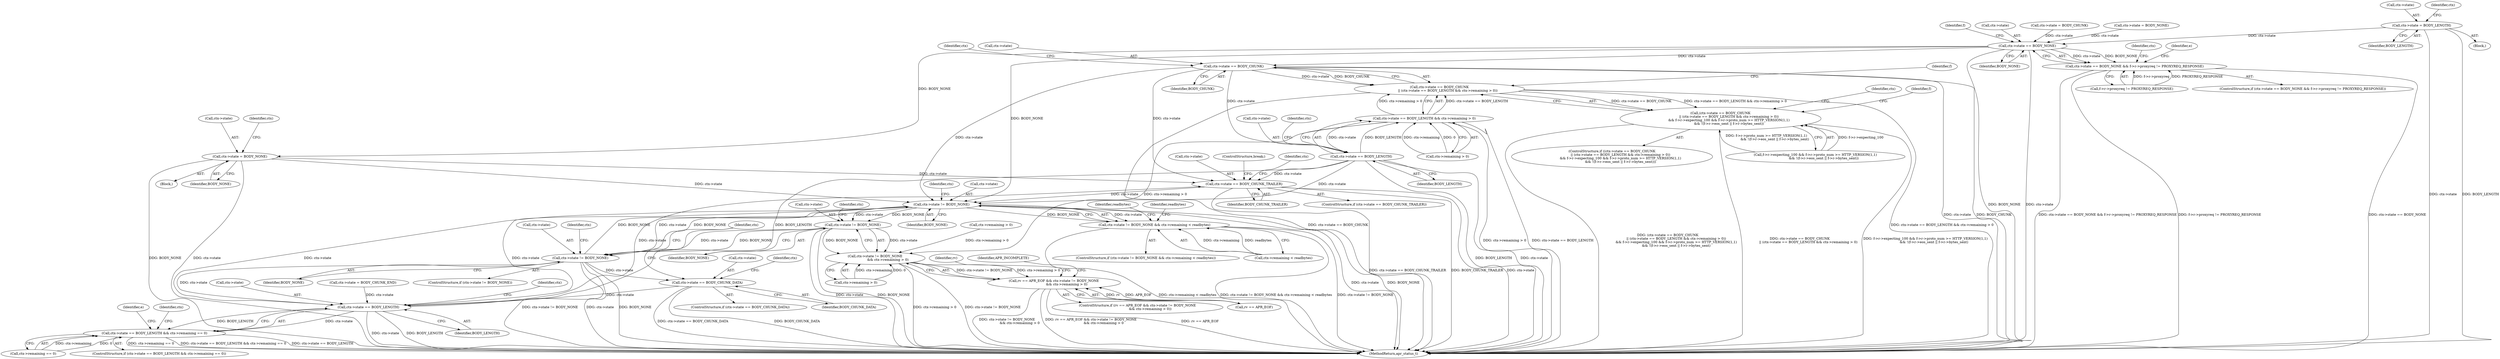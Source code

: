 digraph "0_httpd_e427c41257957b57036d5a549b260b6185d1dd73@pointer" {
"1000291" [label="(Call,ctx->state = BODY_LENGTH)"];
"1000344" [label="(Call,ctx->state == BODY_NONE)"];
"1000343" [label="(Call,ctx->state == BODY_NONE && f->r->proxyreq != PROXYREQ_RESPONSE)"];
"1000378" [label="(Call,ctx->state == BODY_CHUNK)"];
"1000377" [label="(Call,ctx->state == BODY_CHUNK\n                || (ctx->state == BODY_LENGTH && ctx->remaining > 0))"];
"1000376" [label="(Call,(ctx->state == BODY_CHUNK\n                || (ctx->state == BODY_LENGTH && ctx->remaining > 0))\n                && f->r->expecting_100 && f->r->proto_num >= HTTP_VERSION(1,1)\n                && !(f->r->eos_sent || f->r->bytes_sent))"];
"1000384" [label="(Call,ctx->state == BODY_LENGTH)"];
"1000383" [label="(Call,ctx->state == BODY_LENGTH && ctx->remaining > 0)"];
"1000736" [label="(Call,ctx->state != BODY_NONE\n                        && ctx->remaining > 0)"];
"1000732" [label="(Call,rv == APR_EOF && ctx->state != BODY_NONE\n                        && ctx->remaining > 0)"];
"1000660" [label="(Call,ctx->state == BODY_CHUNK_TRAILER)"];
"1000683" [label="(Call,ctx->state != BODY_NONE)"];
"1000682" [label="(Call,ctx->state != BODY_NONE && ctx->remaining < readbytes)"];
"1000737" [label="(Call,ctx->state != BODY_NONE)"];
"1000767" [label="(Call,ctx->state != BODY_NONE)"];
"1000799" [label="(Call,ctx->state == BODY_CHUNK_DATA)"];
"1000817" [label="(Call,ctx->state == BODY_LENGTH)"];
"1000816" [label="(Call,ctx->state == BODY_LENGTH && ctx->remaining == 0)"];
"1000432" [label="(Call,ctx->state = BODY_NONE)"];
"1000292" [label="(Call,ctx->state)"];
"1000385" [label="(Call,ctx->state)"];
"1000349" [label="(Call,f->r->proxyreq != PROXYREQ_RESPONSE)"];
"1000741" [label="(Identifier,BODY_NONE)"];
"1000681" [label="(ControlStructure,if (ctx->state != BODY_NONE && ctx->remaining < readbytes))"];
"1000386" [label="(Identifier,ctx)"];
"1000301" [label="(Identifier,ctx)"];
"1000380" [label="(Identifier,ctx)"];
"1000661" [label="(Call,ctx->state)"];
"1000695" [label="(Identifier,readbytes)"];
"1000817" [label="(Call,ctx->state == BODY_LENGTH)"];
"1000688" [label="(Call,ctx->remaining < readbytes)"];
"1000664" [label="(Identifier,BODY_CHUNK_TRAILER)"];
"1000732" [label="(Call,rv == APR_EOF && ctx->state != BODY_NONE\n                        && ctx->remaining > 0)"];
"1000344" [label="(Call,ctx->state == BODY_NONE)"];
"1000690" [label="(Identifier,ctx)"];
"1000822" [label="(Call,ctx->remaining == 0)"];
"1000818" [label="(Call,ctx->state)"];
"1000800" [label="(Call,ctx->state)"];
"1000821" [label="(Identifier,BODY_LENGTH)"];
"1000431" [label="(Block,)"];
"1000379" [label="(Call,ctx->state)"];
"1000352" [label="(Identifier,f)"];
"1000683" [label="(Call,ctx->state != BODY_NONE)"];
"1000766" [label="(ControlStructure,if (ctx->state != BODY_NONE))"];
"1000819" [label="(Identifier,ctx)"];
"1000738" [label="(Call,ctx->state)"];
"1000799" [label="(Call,ctx->state == BODY_CHUNK_DATA)"];
"1000291" [label="(Call,ctx->state = BODY_LENGTH)"];
"1000752" [label="(Identifier,rv)"];
"1000432" [label="(Call,ctx->state = BODY_NONE)"];
"1000816" [label="(Call,ctx->state == BODY_LENGTH && ctx->remaining == 0)"];
"1000375" [label="(ControlStructure,if ((ctx->state == BODY_CHUNK\n                || (ctx->state == BODY_LENGTH && ctx->remaining > 0))\n                && f->r->expecting_100 && f->r->proto_num >= HTTP_VERSION(1,1)\n                && !(f->r->eos_sent || f->r->bytes_sent)))"];
"1000805" [label="(Call,ctx->state = BODY_CHUNK_END)"];
"1000433" [label="(Call,ctx->state)"];
"1000428" [label="(Identifier,f)"];
"1000383" [label="(Call,ctx->state == BODY_LENGTH && ctx->remaining > 0)"];
"1000343" [label="(Call,ctx->state == BODY_NONE && f->r->proxyreq != PROXYREQ_RESPONSE)"];
"1000682" [label="(Call,ctx->state != BODY_NONE && ctx->remaining < readbytes)"];
"1000807" [label="(Identifier,ctx)"];
"1000910" [label="(MethodReturn,apr_status_t)"];
"1000731" [label="(ControlStructure,if (rv == APR_EOF && ctx->state != BODY_NONE\n                        && ctx->remaining > 0))"];
"1000378" [label="(Call,ctx->state == BODY_CHUNK)"];
"1000523" [label="(Identifier,ctx)"];
"1000436" [label="(Identifier,BODY_NONE)"];
"1000348" [label="(Identifier,BODY_NONE)"];
"1000779" [label="(Call,ctx->remaining > 0)"];
"1000771" [label="(Identifier,BODY_NONE)"];
"1000345" [label="(Call,ctx->state)"];
"1000737" [label="(Call,ctx->state != BODY_NONE)"];
"1000749" [label="(Identifier,APR_INCOMPLETE)"];
"1000767" [label="(Call,ctx->state != BODY_NONE)"];
"1000733" [label="(Call,rv == APR_EOF)"];
"1000742" [label="(Call,ctx->remaining > 0)"];
"1000829" [label="(Identifier,e)"];
"1000289" [label="(Block,)"];
"1000376" [label="(Call,(ctx->state == BODY_CHUNK\n                || (ctx->state == BODY_LENGTH && ctx->remaining > 0))\n                && f->r->expecting_100 && f->r->proto_num >= HTTP_VERSION(1,1)\n                && !(f->r->eos_sent || f->r->bytes_sent))"];
"1000744" [label="(Identifier,ctx)"];
"1000358" [label="(Identifier,e)"];
"1000815" [label="(ControlStructure,if (ctx->state == BODY_LENGTH && ctx->remaining == 0))"];
"1000684" [label="(Call,ctx->state)"];
"1000768" [label="(Call,ctx->state)"];
"1000394" [label="(Call,f->r->expecting_100 && f->r->proto_num >= HTTP_VERSION(1,1)\n                && !(f->r->eos_sent || f->r->bytes_sent))"];
"1000262" [label="(Call,ctx->state = BODY_CHUNK)"];
"1000389" [label="(Call,ctx->remaining > 0)"];
"1000384" [label="(Call,ctx->state == BODY_LENGTH)"];
"1000342" [label="(ControlStructure,if (ctx->state == BODY_NONE && f->r->proxyreq != PROXYREQ_RESPONSE))"];
"1000439" [label="(Identifier,ctx)"];
"1000197" [label="(Call,ctx->state = BODY_NONE)"];
"1000388" [label="(Identifier,BODY_LENGTH)"];
"1000382" [label="(Identifier,BODY_CHUNK)"];
"1000846" [label="(Identifier,ctx)"];
"1000798" [label="(ControlStructure,if (ctx->state == BODY_CHUNK_DATA))"];
"1000803" [label="(Identifier,BODY_CHUNK_DATA)"];
"1000660" [label="(Call,ctx->state == BODY_CHUNK_TRAILER)"];
"1000775" [label="(Identifier,ctx)"];
"1000295" [label="(Identifier,BODY_LENGTH)"];
"1000701" [label="(Identifier,readbytes)"];
"1000824" [label="(Identifier,ctx)"];
"1000391" [label="(Identifier,ctx)"];
"1000377" [label="(Call,ctx->state == BODY_CHUNK\n                || (ctx->state == BODY_LENGTH && ctx->remaining > 0))"];
"1000659" [label="(ControlStructure,if (ctx->state == BODY_CHUNK_TRAILER))"];
"1000397" [label="(Identifier,f)"];
"1000676" [label="(ControlStructure,break;)"];
"1000736" [label="(Call,ctx->state != BODY_NONE\n                        && ctx->remaining > 0)"];
"1000668" [label="(Identifier,ctx)"];
"1000687" [label="(Identifier,BODY_NONE)"];
"1000291" -> "1000289"  [label="AST: "];
"1000291" -> "1000295"  [label="CFG: "];
"1000292" -> "1000291"  [label="AST: "];
"1000295" -> "1000291"  [label="AST: "];
"1000301" -> "1000291"  [label="CFG: "];
"1000291" -> "1000910"  [label="DDG: ctx->state"];
"1000291" -> "1000910"  [label="DDG: BODY_LENGTH"];
"1000291" -> "1000344"  [label="DDG: ctx->state"];
"1000344" -> "1000343"  [label="AST: "];
"1000344" -> "1000348"  [label="CFG: "];
"1000345" -> "1000344"  [label="AST: "];
"1000348" -> "1000344"  [label="AST: "];
"1000352" -> "1000344"  [label="CFG: "];
"1000343" -> "1000344"  [label="CFG: "];
"1000344" -> "1000910"  [label="DDG: BODY_NONE"];
"1000344" -> "1000910"  [label="DDG: ctx->state"];
"1000344" -> "1000343"  [label="DDG: ctx->state"];
"1000344" -> "1000343"  [label="DDG: BODY_NONE"];
"1000262" -> "1000344"  [label="DDG: ctx->state"];
"1000197" -> "1000344"  [label="DDG: ctx->state"];
"1000344" -> "1000378"  [label="DDG: ctx->state"];
"1000344" -> "1000432"  [label="DDG: BODY_NONE"];
"1000344" -> "1000683"  [label="DDG: BODY_NONE"];
"1000343" -> "1000342"  [label="AST: "];
"1000343" -> "1000349"  [label="CFG: "];
"1000349" -> "1000343"  [label="AST: "];
"1000358" -> "1000343"  [label="CFG: "];
"1000380" -> "1000343"  [label="CFG: "];
"1000343" -> "1000910"  [label="DDG: f->r->proxyreq != PROXYREQ_RESPONSE"];
"1000343" -> "1000910"  [label="DDG: ctx->state == BODY_NONE"];
"1000343" -> "1000910"  [label="DDG: ctx->state == BODY_NONE && f->r->proxyreq != PROXYREQ_RESPONSE"];
"1000349" -> "1000343"  [label="DDG: f->r->proxyreq"];
"1000349" -> "1000343"  [label="DDG: PROXYREQ_RESPONSE"];
"1000378" -> "1000377"  [label="AST: "];
"1000378" -> "1000382"  [label="CFG: "];
"1000379" -> "1000378"  [label="AST: "];
"1000382" -> "1000378"  [label="AST: "];
"1000386" -> "1000378"  [label="CFG: "];
"1000377" -> "1000378"  [label="CFG: "];
"1000378" -> "1000910"  [label="DDG: ctx->state"];
"1000378" -> "1000910"  [label="DDG: BODY_CHUNK"];
"1000378" -> "1000377"  [label="DDG: ctx->state"];
"1000378" -> "1000377"  [label="DDG: BODY_CHUNK"];
"1000378" -> "1000384"  [label="DDG: ctx->state"];
"1000378" -> "1000660"  [label="DDG: ctx->state"];
"1000378" -> "1000683"  [label="DDG: ctx->state"];
"1000377" -> "1000376"  [label="AST: "];
"1000377" -> "1000383"  [label="CFG: "];
"1000383" -> "1000377"  [label="AST: "];
"1000397" -> "1000377"  [label="CFG: "];
"1000376" -> "1000377"  [label="CFG: "];
"1000377" -> "1000910"  [label="DDG: ctx->state == BODY_LENGTH && ctx->remaining > 0"];
"1000377" -> "1000910"  [label="DDG: ctx->state == BODY_CHUNK"];
"1000377" -> "1000376"  [label="DDG: ctx->state == BODY_CHUNK"];
"1000377" -> "1000376"  [label="DDG: ctx->state == BODY_LENGTH && ctx->remaining > 0"];
"1000383" -> "1000377"  [label="DDG: ctx->state == BODY_LENGTH"];
"1000383" -> "1000377"  [label="DDG: ctx->remaining > 0"];
"1000376" -> "1000375"  [label="AST: "];
"1000376" -> "1000394"  [label="CFG: "];
"1000394" -> "1000376"  [label="AST: "];
"1000428" -> "1000376"  [label="CFG: "];
"1000523" -> "1000376"  [label="CFG: "];
"1000376" -> "1000910"  [label="DDG: (ctx->state == BODY_CHUNK\n                || (ctx->state == BODY_LENGTH && ctx->remaining > 0))\n                && f->r->expecting_100 && f->r->proto_num >= HTTP_VERSION(1,1)\n                && !(f->r->eos_sent || f->r->bytes_sent)"];
"1000376" -> "1000910"  [label="DDG: ctx->state == BODY_CHUNK\n                || (ctx->state == BODY_LENGTH && ctx->remaining > 0)"];
"1000376" -> "1000910"  [label="DDG: f->r->expecting_100 && f->r->proto_num >= HTTP_VERSION(1,1)\n                && !(f->r->eos_sent || f->r->bytes_sent)"];
"1000394" -> "1000376"  [label="DDG: f->r->expecting_100"];
"1000394" -> "1000376"  [label="DDG: f->r->proto_num >= HTTP_VERSION(1,1)\n                && !(f->r->eos_sent || f->r->bytes_sent)"];
"1000384" -> "1000383"  [label="AST: "];
"1000384" -> "1000388"  [label="CFG: "];
"1000385" -> "1000384"  [label="AST: "];
"1000388" -> "1000384"  [label="AST: "];
"1000391" -> "1000384"  [label="CFG: "];
"1000383" -> "1000384"  [label="CFG: "];
"1000384" -> "1000910"  [label="DDG: BODY_LENGTH"];
"1000384" -> "1000910"  [label="DDG: ctx->state"];
"1000384" -> "1000383"  [label="DDG: ctx->state"];
"1000384" -> "1000383"  [label="DDG: BODY_LENGTH"];
"1000384" -> "1000660"  [label="DDG: ctx->state"];
"1000384" -> "1000683"  [label="DDG: ctx->state"];
"1000384" -> "1000817"  [label="DDG: BODY_LENGTH"];
"1000383" -> "1000389"  [label="CFG: "];
"1000389" -> "1000383"  [label="AST: "];
"1000383" -> "1000910"  [label="DDG: ctx->remaining > 0"];
"1000383" -> "1000910"  [label="DDG: ctx->state == BODY_LENGTH"];
"1000389" -> "1000383"  [label="DDG: ctx->remaining"];
"1000389" -> "1000383"  [label="DDG: 0"];
"1000383" -> "1000736"  [label="DDG: ctx->remaining > 0"];
"1000736" -> "1000732"  [label="AST: "];
"1000736" -> "1000737"  [label="CFG: "];
"1000736" -> "1000742"  [label="CFG: "];
"1000737" -> "1000736"  [label="AST: "];
"1000742" -> "1000736"  [label="AST: "];
"1000732" -> "1000736"  [label="CFG: "];
"1000736" -> "1000910"  [label="DDG: ctx->remaining > 0"];
"1000736" -> "1000910"  [label="DDG: ctx->state != BODY_NONE"];
"1000736" -> "1000732"  [label="DDG: ctx->state != BODY_NONE"];
"1000736" -> "1000732"  [label="DDG: ctx->remaining > 0"];
"1000737" -> "1000736"  [label="DDG: ctx->state"];
"1000737" -> "1000736"  [label="DDG: BODY_NONE"];
"1000779" -> "1000736"  [label="DDG: ctx->remaining > 0"];
"1000742" -> "1000736"  [label="DDG: ctx->remaining"];
"1000742" -> "1000736"  [label="DDG: 0"];
"1000732" -> "1000731"  [label="AST: "];
"1000732" -> "1000733"  [label="CFG: "];
"1000733" -> "1000732"  [label="AST: "];
"1000749" -> "1000732"  [label="CFG: "];
"1000752" -> "1000732"  [label="CFG: "];
"1000732" -> "1000910"  [label="DDG: ctx->state != BODY_NONE\n                        && ctx->remaining > 0"];
"1000732" -> "1000910"  [label="DDG: rv == APR_EOF && ctx->state != BODY_NONE\n                        && ctx->remaining > 0"];
"1000732" -> "1000910"  [label="DDG: rv == APR_EOF"];
"1000733" -> "1000732"  [label="DDG: rv"];
"1000733" -> "1000732"  [label="DDG: APR_EOF"];
"1000660" -> "1000659"  [label="AST: "];
"1000660" -> "1000664"  [label="CFG: "];
"1000661" -> "1000660"  [label="AST: "];
"1000664" -> "1000660"  [label="AST: "];
"1000668" -> "1000660"  [label="CFG: "];
"1000676" -> "1000660"  [label="CFG: "];
"1000660" -> "1000910"  [label="DDG: ctx->state == BODY_CHUNK_TRAILER"];
"1000660" -> "1000910"  [label="DDG: BODY_CHUNK_TRAILER"];
"1000660" -> "1000910"  [label="DDG: ctx->state"];
"1000817" -> "1000660"  [label="DDG: ctx->state"];
"1000432" -> "1000660"  [label="DDG: ctx->state"];
"1000660" -> "1000683"  [label="DDG: ctx->state"];
"1000683" -> "1000682"  [label="AST: "];
"1000683" -> "1000687"  [label="CFG: "];
"1000684" -> "1000683"  [label="AST: "];
"1000687" -> "1000683"  [label="AST: "];
"1000690" -> "1000683"  [label="CFG: "];
"1000682" -> "1000683"  [label="CFG: "];
"1000683" -> "1000910"  [label="DDG: ctx->state"];
"1000683" -> "1000910"  [label="DDG: BODY_NONE"];
"1000683" -> "1000682"  [label="DDG: ctx->state"];
"1000683" -> "1000682"  [label="DDG: BODY_NONE"];
"1000817" -> "1000683"  [label="DDG: ctx->state"];
"1000432" -> "1000683"  [label="DDG: ctx->state"];
"1000767" -> "1000683"  [label="DDG: BODY_NONE"];
"1000683" -> "1000737"  [label="DDG: ctx->state"];
"1000683" -> "1000737"  [label="DDG: BODY_NONE"];
"1000683" -> "1000767"  [label="DDG: ctx->state"];
"1000683" -> "1000767"  [label="DDG: BODY_NONE"];
"1000683" -> "1000817"  [label="DDG: ctx->state"];
"1000682" -> "1000681"  [label="AST: "];
"1000682" -> "1000688"  [label="CFG: "];
"1000688" -> "1000682"  [label="AST: "];
"1000695" -> "1000682"  [label="CFG: "];
"1000701" -> "1000682"  [label="CFG: "];
"1000682" -> "1000910"  [label="DDG: ctx->state != BODY_NONE && ctx->remaining < readbytes"];
"1000682" -> "1000910"  [label="DDG: ctx->state != BODY_NONE"];
"1000682" -> "1000910"  [label="DDG: ctx->remaining < readbytes"];
"1000688" -> "1000682"  [label="DDG: ctx->remaining"];
"1000688" -> "1000682"  [label="DDG: readbytes"];
"1000737" -> "1000741"  [label="CFG: "];
"1000738" -> "1000737"  [label="AST: "];
"1000741" -> "1000737"  [label="AST: "];
"1000744" -> "1000737"  [label="CFG: "];
"1000737" -> "1000910"  [label="DDG: ctx->state"];
"1000737" -> "1000910"  [label="DDG: BODY_NONE"];
"1000737" -> "1000767"  [label="DDG: ctx->state"];
"1000737" -> "1000767"  [label="DDG: BODY_NONE"];
"1000767" -> "1000766"  [label="AST: "];
"1000767" -> "1000771"  [label="CFG: "];
"1000768" -> "1000767"  [label="AST: "];
"1000771" -> "1000767"  [label="AST: "];
"1000775" -> "1000767"  [label="CFG: "];
"1000819" -> "1000767"  [label="CFG: "];
"1000767" -> "1000910"  [label="DDG: ctx->state != BODY_NONE"];
"1000767" -> "1000910"  [label="DDG: ctx->state"];
"1000767" -> "1000910"  [label="DDG: BODY_NONE"];
"1000767" -> "1000799"  [label="DDG: ctx->state"];
"1000767" -> "1000817"  [label="DDG: ctx->state"];
"1000799" -> "1000798"  [label="AST: "];
"1000799" -> "1000803"  [label="CFG: "];
"1000800" -> "1000799"  [label="AST: "];
"1000803" -> "1000799"  [label="AST: "];
"1000807" -> "1000799"  [label="CFG: "];
"1000819" -> "1000799"  [label="CFG: "];
"1000799" -> "1000910"  [label="DDG: BODY_CHUNK_DATA"];
"1000799" -> "1000910"  [label="DDG: ctx->state == BODY_CHUNK_DATA"];
"1000799" -> "1000817"  [label="DDG: ctx->state"];
"1000817" -> "1000816"  [label="AST: "];
"1000817" -> "1000821"  [label="CFG: "];
"1000818" -> "1000817"  [label="AST: "];
"1000821" -> "1000817"  [label="AST: "];
"1000824" -> "1000817"  [label="CFG: "];
"1000816" -> "1000817"  [label="CFG: "];
"1000817" -> "1000910"  [label="DDG: ctx->state"];
"1000817" -> "1000910"  [label="DDG: BODY_LENGTH"];
"1000817" -> "1000816"  [label="DDG: ctx->state"];
"1000817" -> "1000816"  [label="DDG: BODY_LENGTH"];
"1000805" -> "1000817"  [label="DDG: ctx->state"];
"1000816" -> "1000815"  [label="AST: "];
"1000816" -> "1000822"  [label="CFG: "];
"1000822" -> "1000816"  [label="AST: "];
"1000829" -> "1000816"  [label="CFG: "];
"1000846" -> "1000816"  [label="CFG: "];
"1000816" -> "1000910"  [label="DDG: ctx->state == BODY_LENGTH && ctx->remaining == 0"];
"1000816" -> "1000910"  [label="DDG: ctx->state == BODY_LENGTH"];
"1000816" -> "1000910"  [label="DDG: ctx->remaining == 0"];
"1000822" -> "1000816"  [label="DDG: ctx->remaining"];
"1000822" -> "1000816"  [label="DDG: 0"];
"1000432" -> "1000431"  [label="AST: "];
"1000432" -> "1000436"  [label="CFG: "];
"1000433" -> "1000432"  [label="AST: "];
"1000436" -> "1000432"  [label="AST: "];
"1000439" -> "1000432"  [label="CFG: "];
"1000432" -> "1000910"  [label="DDG: BODY_NONE"];
"1000432" -> "1000910"  [label="DDG: ctx->state"];
}
